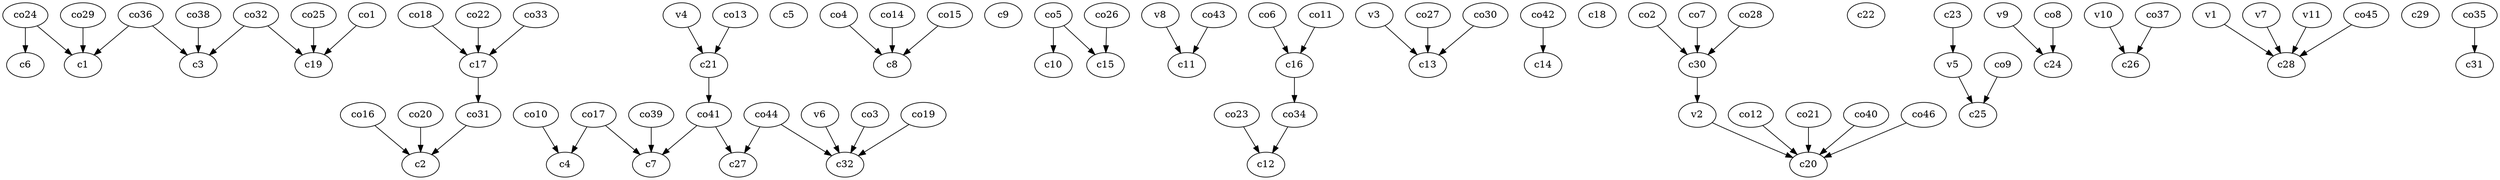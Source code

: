 strict digraph  {
c1;
c2;
c3;
c4;
c5;
c6;
c7;
c8;
c9;
c10;
c11;
c12;
c13;
c14;
c15;
c16;
c17;
c18;
c19;
c20;
c21;
c22;
c23;
c24;
c25;
c26;
c27;
c28;
c29;
c30;
c31;
c32;
v1;
v2;
v3;
v4;
v5;
v6;
v7;
v8;
v9;
v10;
v11;
co1;
co2;
co3;
co4;
co5;
co6;
co7;
co8;
co9;
co10;
co11;
co12;
co13;
co14;
co15;
co16;
co17;
co18;
co19;
co20;
co21;
co22;
co23;
co24;
co25;
co26;
co27;
co28;
co29;
co30;
co31;
co32;
co33;
co34;
co35;
co36;
co37;
co38;
co39;
co40;
co41;
co42;
co43;
co44;
co45;
co46;
c16 -> co34  [weight=1];
c17 -> co31  [weight=1];
c21 -> co41  [weight=1];
c23 -> v5  [weight=1];
c30 -> v2  [weight=1];
v1 -> c28  [weight=1];
v2 -> c20  [weight=1];
v3 -> c13  [weight=1];
v4 -> c21  [weight=1];
v5 -> c25  [weight=1];
v6 -> c32  [weight=1];
v7 -> c28  [weight=1];
v8 -> c11  [weight=1];
v9 -> c24  [weight=1];
v10 -> c26  [weight=1];
v11 -> c28  [weight=1];
co1 -> c19  [weight=1];
co2 -> c30  [weight=1];
co3 -> c32  [weight=1];
co4 -> c8  [weight=1];
co5 -> c10  [weight=1];
co5 -> c15  [weight=1];
co6 -> c16  [weight=1];
co7 -> c30  [weight=1];
co8 -> c24  [weight=1];
co9 -> c25  [weight=1];
co10 -> c4  [weight=1];
co11 -> c16  [weight=1];
co12 -> c20  [weight=1];
co13 -> c21  [weight=1];
co14 -> c8  [weight=1];
co15 -> c8  [weight=1];
co16 -> c2  [weight=1];
co17 -> c7  [weight=1];
co17 -> c4  [weight=1];
co18 -> c17  [weight=1];
co19 -> c32  [weight=1];
co20 -> c2  [weight=1];
co21 -> c20  [weight=1];
co22 -> c17  [weight=1];
co23 -> c12  [weight=1];
co24 -> c6  [weight=1];
co24 -> c1  [weight=1];
co25 -> c19  [weight=1];
co26 -> c15  [weight=1];
co27 -> c13  [weight=1];
co28 -> c30  [weight=1];
co29 -> c1  [weight=1];
co30 -> c13  [weight=1];
co31 -> c2  [weight=1];
co32 -> c3  [weight=1];
co32 -> c19  [weight=1];
co33 -> c17  [weight=1];
co34 -> c12  [weight=1];
co35 -> c31  [weight=1];
co36 -> c1  [weight=1];
co36 -> c3  [weight=1];
co37 -> c26  [weight=1];
co38 -> c3  [weight=1];
co39 -> c7  [weight=1];
co40 -> c20  [weight=1];
co41 -> c7  [weight=1];
co41 -> c27  [weight=1];
co42 -> c14  [weight=1];
co43 -> c11  [weight=1];
co44 -> c27  [weight=1];
co44 -> c32  [weight=1];
co45 -> c28  [weight=1];
co46 -> c20  [weight=1];
}
